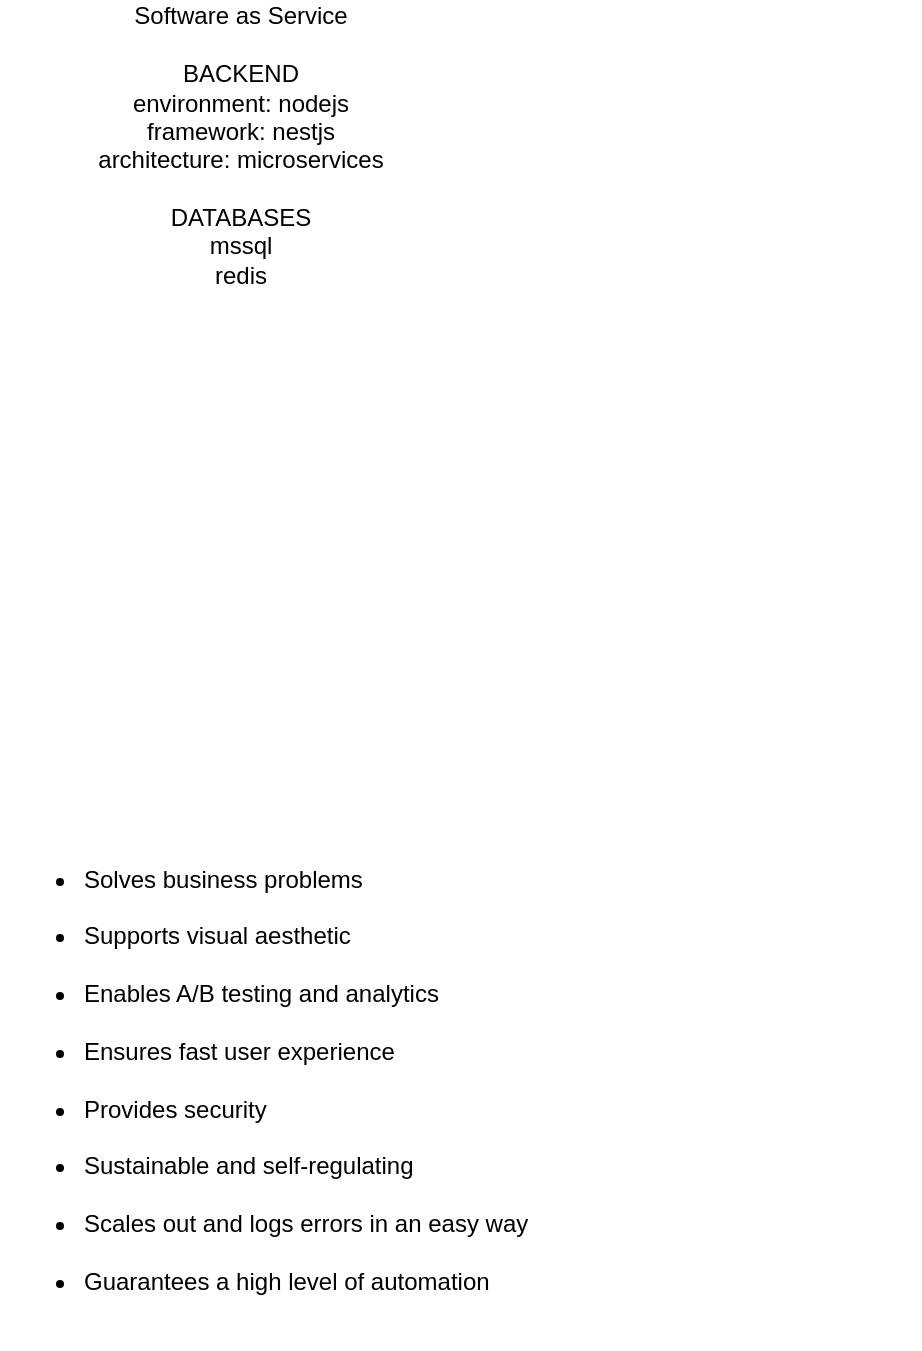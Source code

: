 <mxfile version="14.4.3" type="github">
  <diagram name="Page-1" id="5f0bae14-7c28-e335-631c-24af17079c00">
    <mxGraphModel dx="2450" dy="804" grid="1" gridSize="10" guides="1" tooltips="1" connect="1" arrows="1" fold="1" page="1" pageScale="1" pageWidth="1100" pageHeight="850" background="#ffffff" math="0" shadow="0">
      <root>
        <mxCell id="0" />
        <mxCell id="1" parent="0" />
        <mxCell id="hEB2tJItjk9eLHJauMbJ-1" value="&lt;ul&gt;&#xa;&lt;li style=&quot;font-weight: 400&quot;&gt;Solves business problems&lt;/li&gt;&#xa;&lt;li style=&quot;font-weight: 400&quot;&gt;Supports visual aesthetic&lt;/li&gt;&#xa;&lt;li style=&quot;font-weight: 400&quot;&gt;Enables A/B testing and analytics&lt;/li&gt;&#xa;&lt;li style=&quot;font-weight: 400&quot;&gt;Ensures fast user experience&lt;/li&gt;&#xa;&lt;li style=&quot;font-weight: 400&quot;&gt;Provides security&lt;/li&gt;&#xa;&lt;li style=&quot;font-weight: 400&quot;&gt;Sustainable and self-regulating&lt;/li&gt;&#xa;&lt;li style=&quot;font-weight: 400&quot;&gt;Scales out and logs errors in an easy way&lt;/li&gt;&#xa;&lt;li style=&quot;font-weight: 400&quot;&gt;Guarantees a high level of automation&lt;/li&gt;&#xa;&lt;/ul&gt;" style="text;html=1;strokeColor=none;fillColor=none;align=left;verticalAlign=middle;whiteSpace=wrap;rounded=0;" vertex="1" parent="1">
          <mxGeometry x="-30" y="550" width="460" height="240" as="geometry" />
        </mxCell>
        <mxCell id="hEB2tJItjk9eLHJauMbJ-2" value="Software as Service&lt;br&gt;&lt;br&gt;BACKEND&lt;br&gt;environment: nodejs&lt;br&gt;framework: nestjs&lt;br&gt;architecture: microservices&lt;br&gt;&lt;br&gt;DATABASES&lt;br&gt;mssql&lt;br&gt;redis&lt;br&gt;&lt;br&gt;" style="text;html=1;align=center;verticalAlign=middle;resizable=0;points=[];autosize=1;" vertex="1" parent="1">
          <mxGeometry x="10" y="130" width="160" height="160" as="geometry" />
        </mxCell>
      </root>
    </mxGraphModel>
  </diagram>
</mxfile>

